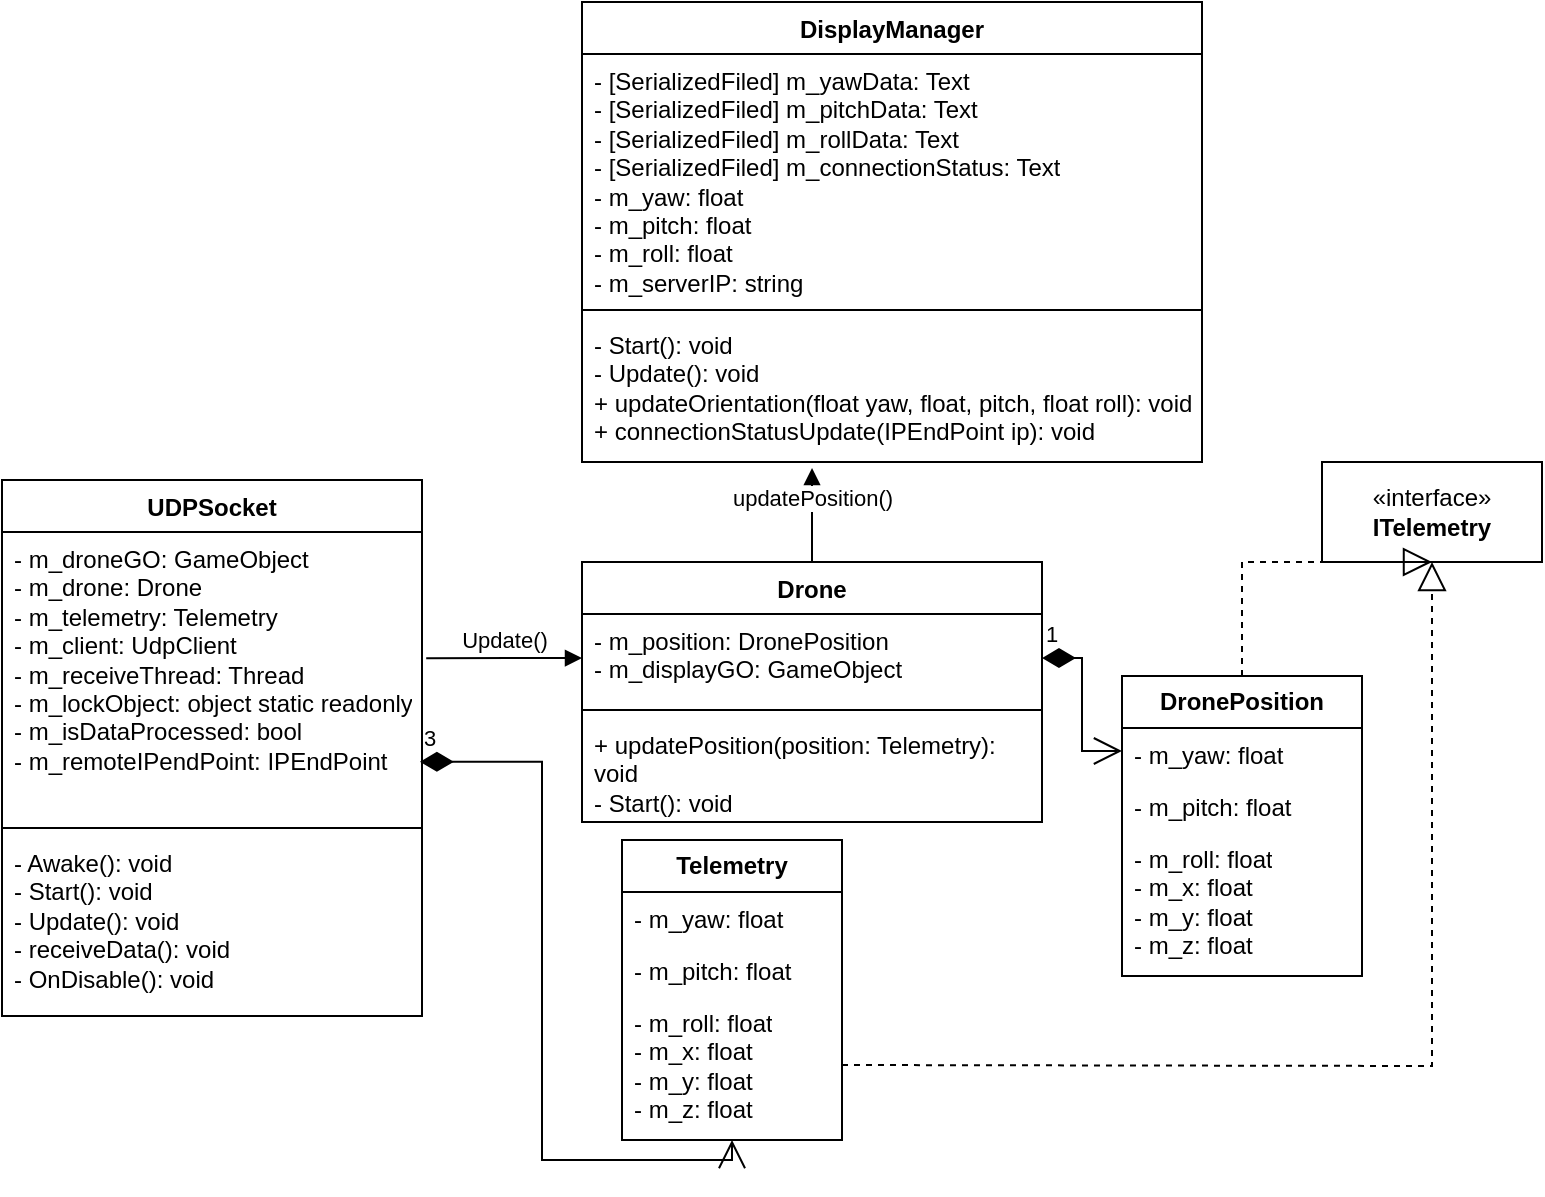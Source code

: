 <mxfile version="24.3.1" type="device">
  <diagram name="Page-1" id="G4UKvpV3LkqQs3GQ_fYg">
    <mxGraphModel dx="2204" dy="1658" grid="1" gridSize="10" guides="1" tooltips="1" connect="1" arrows="1" fold="1" page="1" pageScale="1" pageWidth="850" pageHeight="1100" background="#FFFFFF" math="0" shadow="0">
      <root>
        <mxCell id="0" />
        <mxCell id="1" parent="0" />
        <mxCell id="hmtrDHgZjNP-H5Repfty-1" value="Drone" style="swimlane;fontStyle=1;align=center;verticalAlign=top;childLayout=stackLayout;horizontal=1;startSize=26;horizontalStack=0;resizeParent=1;resizeParentMax=0;resizeLast=0;collapsible=1;marginBottom=0;whiteSpace=wrap;html=1;" vertex="1" parent="1">
          <mxGeometry x="-190" y="21" width="230" height="130" as="geometry" />
        </mxCell>
        <mxCell id="hmtrDHgZjNP-H5Repfty-2" value="&lt;div&gt;- m_position: DronePosition&lt;/div&gt;&lt;div&gt;- m_displayGO: GameObject&lt;br&gt;&lt;/div&gt;" style="text;strokeColor=none;fillColor=none;align=left;verticalAlign=top;spacingLeft=4;spacingRight=4;overflow=hidden;rotatable=0;points=[[0,0.5],[1,0.5]];portConstraint=eastwest;whiteSpace=wrap;html=1;" vertex="1" parent="hmtrDHgZjNP-H5Repfty-1">
          <mxGeometry y="26" width="230" height="44" as="geometry" />
        </mxCell>
        <mxCell id="hmtrDHgZjNP-H5Repfty-3" value="" style="line;strokeWidth=1;fillColor=none;align=left;verticalAlign=middle;spacingTop=-1;spacingLeft=3;spacingRight=3;rotatable=0;labelPosition=right;points=[];portConstraint=eastwest;strokeColor=inherit;" vertex="1" parent="hmtrDHgZjNP-H5Repfty-1">
          <mxGeometry y="70" width="230" height="8" as="geometry" />
        </mxCell>
        <mxCell id="hmtrDHgZjNP-H5Repfty-4" value="&lt;div&gt;+ updatePosition(position: Telemetry): void&lt;/div&gt;&lt;div&gt;- Start(): void&lt;br&gt;&lt;/div&gt;" style="text;strokeColor=none;fillColor=none;align=left;verticalAlign=top;spacingLeft=4;spacingRight=4;overflow=hidden;rotatable=0;points=[[0,0.5],[1,0.5]];portConstraint=eastwest;whiteSpace=wrap;html=1;" vertex="1" parent="hmtrDHgZjNP-H5Repfty-1">
          <mxGeometry y="78" width="230" height="52" as="geometry" />
        </mxCell>
        <mxCell id="hmtrDHgZjNP-H5Repfty-6" value="&lt;b&gt;DronePosition&lt;/b&gt;" style="swimlane;fontStyle=0;childLayout=stackLayout;horizontal=1;startSize=26;fillColor=none;horizontalStack=0;resizeParent=1;resizeParentMax=0;resizeLast=0;collapsible=1;marginBottom=0;whiteSpace=wrap;html=1;" vertex="1" parent="1">
          <mxGeometry x="80" y="78" width="120" height="150" as="geometry" />
        </mxCell>
        <mxCell id="hmtrDHgZjNP-H5Repfty-7" value="- m_yaw: float" style="text;strokeColor=none;fillColor=none;align=left;verticalAlign=top;spacingLeft=4;spacingRight=4;overflow=hidden;rotatable=0;points=[[0,0.5],[1,0.5]];portConstraint=eastwest;whiteSpace=wrap;html=1;" vertex="1" parent="hmtrDHgZjNP-H5Repfty-6">
          <mxGeometry y="26" width="120" height="26" as="geometry" />
        </mxCell>
        <mxCell id="hmtrDHgZjNP-H5Repfty-8" value="- m_pitch: float" style="text;strokeColor=none;fillColor=none;align=left;verticalAlign=top;spacingLeft=4;spacingRight=4;overflow=hidden;rotatable=0;points=[[0,0.5],[1,0.5]];portConstraint=eastwest;whiteSpace=wrap;html=1;" vertex="1" parent="hmtrDHgZjNP-H5Repfty-6">
          <mxGeometry y="52" width="120" height="26" as="geometry" />
        </mxCell>
        <mxCell id="hmtrDHgZjNP-H5Repfty-9" value="&lt;div&gt;- m_roll: float&lt;/div&gt;&lt;div&gt;- m_x: float&lt;/div&gt;&lt;div&gt;- m_y: float&lt;/div&gt;&lt;div&gt;- m_z: float&lt;br&gt;&lt;/div&gt;" style="text;strokeColor=none;fillColor=none;align=left;verticalAlign=top;spacingLeft=4;spacingRight=4;overflow=hidden;rotatable=0;points=[[0,0.5],[1,0.5]];portConstraint=eastwest;whiteSpace=wrap;html=1;" vertex="1" parent="hmtrDHgZjNP-H5Repfty-6">
          <mxGeometry y="78" width="120" height="72" as="geometry" />
        </mxCell>
        <mxCell id="hmtrDHgZjNP-H5Repfty-14" value="1" style="endArrow=open;html=1;endSize=12;startArrow=diamondThin;startSize=14;startFill=1;edgeStyle=orthogonalEdgeStyle;align=left;verticalAlign=bottom;rounded=0;exitX=1;exitY=0.5;exitDx=0;exitDy=0;entryX=0;entryY=0.25;entryDx=0;entryDy=0;" edge="1" parent="1" source="hmtrDHgZjNP-H5Repfty-2" target="hmtrDHgZjNP-H5Repfty-6">
          <mxGeometry x="-1" y="3" relative="1" as="geometry">
            <mxPoint x="-10" y="300" as="sourcePoint" />
            <mxPoint x="150" y="300" as="targetPoint" />
          </mxGeometry>
        </mxCell>
        <mxCell id="hmtrDHgZjNP-H5Repfty-15" value="UDPSocket" style="swimlane;fontStyle=1;align=center;verticalAlign=top;childLayout=stackLayout;horizontal=1;startSize=26;horizontalStack=0;resizeParent=1;resizeParentMax=0;resizeLast=0;collapsible=1;marginBottom=0;whiteSpace=wrap;html=1;" vertex="1" parent="1">
          <mxGeometry x="-480" y="-20" width="210" height="268" as="geometry" />
        </mxCell>
        <mxCell id="hmtrDHgZjNP-H5Repfty-16" value="&lt;div&gt;- m_droneGO: GameObject&lt;/div&gt;&lt;div&gt;- m_drone: Drone&lt;/div&gt;&lt;div&gt;- m_telemetry: Telemetry&lt;br&gt;&lt;/div&gt;&lt;div&gt;- m_client: UdpClient&lt;/div&gt;&lt;div&gt;- m_receiveThread: Thread&lt;/div&gt;&lt;div&gt;- m_lockObject: object static readonly&lt;/div&gt;&lt;div&gt;- m_isDataProcessed: bool&lt;br&gt;&lt;/div&gt;&lt;div&gt;- m_remoteIPendPoint: IPEndPoint&lt;br&gt;&lt;/div&gt;&lt;div&gt;&lt;br&gt;&lt;/div&gt;" style="text;strokeColor=none;fillColor=none;align=left;verticalAlign=top;spacingLeft=4;spacingRight=4;overflow=hidden;rotatable=0;points=[[0,0.5],[1,0.5]];portConstraint=eastwest;whiteSpace=wrap;html=1;" vertex="1" parent="hmtrDHgZjNP-H5Repfty-15">
          <mxGeometry y="26" width="210" height="144" as="geometry" />
        </mxCell>
        <mxCell id="hmtrDHgZjNP-H5Repfty-17" value="" style="line;strokeWidth=1;fillColor=none;align=left;verticalAlign=middle;spacingTop=-1;spacingLeft=3;spacingRight=3;rotatable=0;labelPosition=right;points=[];portConstraint=eastwest;strokeColor=inherit;" vertex="1" parent="hmtrDHgZjNP-H5Repfty-15">
          <mxGeometry y="170" width="210" height="8" as="geometry" />
        </mxCell>
        <mxCell id="hmtrDHgZjNP-H5Repfty-18" value="&lt;div&gt;- Awake(): void&lt;/div&gt;&lt;div&gt;- Start(): void&lt;/div&gt;&lt;div&gt;- Update(): void&lt;/div&gt;&lt;div&gt;- receiveData(): void&lt;br&gt;&lt;/div&gt;&lt;div&gt;- OnDisable(): void &lt;br&gt;&lt;/div&gt;" style="text;strokeColor=none;fillColor=none;align=left;verticalAlign=top;spacingLeft=4;spacingRight=4;overflow=hidden;rotatable=0;points=[[0,0.5],[1,0.5]];portConstraint=eastwest;whiteSpace=wrap;html=1;" vertex="1" parent="hmtrDHgZjNP-H5Repfty-15">
          <mxGeometry y="178" width="210" height="90" as="geometry" />
        </mxCell>
        <mxCell id="hmtrDHgZjNP-H5Repfty-21" value="&lt;b&gt;Telemetry&lt;/b&gt;" style="swimlane;fontStyle=0;childLayout=stackLayout;horizontal=1;startSize=26;fillColor=none;horizontalStack=0;resizeParent=1;resizeParentMax=0;resizeLast=0;collapsible=1;marginBottom=0;whiteSpace=wrap;html=1;" vertex="1" parent="1">
          <mxGeometry x="-170" y="160" width="110" height="150" as="geometry" />
        </mxCell>
        <mxCell id="hmtrDHgZjNP-H5Repfty-22" value="- m_yaw: float" style="text;strokeColor=none;fillColor=none;align=left;verticalAlign=top;spacingLeft=4;spacingRight=4;overflow=hidden;rotatable=0;points=[[0,0.5],[1,0.5]];portConstraint=eastwest;whiteSpace=wrap;html=1;" vertex="1" parent="hmtrDHgZjNP-H5Repfty-21">
          <mxGeometry y="26" width="110" height="26" as="geometry" />
        </mxCell>
        <mxCell id="hmtrDHgZjNP-H5Repfty-23" value="- m_pitch: float" style="text;strokeColor=none;fillColor=none;align=left;verticalAlign=top;spacingLeft=4;spacingRight=4;overflow=hidden;rotatable=0;points=[[0,0.5],[1,0.5]];portConstraint=eastwest;whiteSpace=wrap;html=1;" vertex="1" parent="hmtrDHgZjNP-H5Repfty-21">
          <mxGeometry y="52" width="110" height="26" as="geometry" />
        </mxCell>
        <mxCell id="hmtrDHgZjNP-H5Repfty-24" value="&lt;div&gt;- m_roll: float&lt;/div&gt;&lt;div&gt;- m_x: float&lt;/div&gt;&lt;div&gt;- m_y: float&lt;/div&gt;&lt;div&gt;- m_z: float&lt;br&gt;&lt;/div&gt;" style="text;strokeColor=none;fillColor=none;align=left;verticalAlign=top;spacingLeft=4;spacingRight=4;overflow=hidden;rotatable=0;points=[[0,0.5],[1,0.5]];portConstraint=eastwest;whiteSpace=wrap;html=1;" vertex="1" parent="hmtrDHgZjNP-H5Repfty-21">
          <mxGeometry y="78" width="110" height="72" as="geometry" />
        </mxCell>
        <mxCell id="hmtrDHgZjNP-H5Repfty-25" value="«interface»&lt;br&gt;&lt;b&gt;ITelemetry&lt;/b&gt;" style="html=1;whiteSpace=wrap;" vertex="1" parent="1">
          <mxGeometry x="180" y="-29" width="110" height="50" as="geometry" />
        </mxCell>
        <mxCell id="hmtrDHgZjNP-H5Repfty-26" value="" style="endArrow=block;dashed=1;endFill=0;endSize=12;html=1;rounded=0;exitX=0.5;exitY=0;exitDx=0;exitDy=0;entryX=0.5;entryY=1;entryDx=0;entryDy=0;" edge="1" parent="1" source="hmtrDHgZjNP-H5Repfty-6" target="hmtrDHgZjNP-H5Repfty-25">
          <mxGeometry width="160" relative="1" as="geometry">
            <mxPoint x="-70" y="220" as="sourcePoint" />
            <mxPoint x="90" y="220" as="targetPoint" />
            <Array as="points">
              <mxPoint x="140" y="21" />
            </Array>
          </mxGeometry>
        </mxCell>
        <mxCell id="hmtrDHgZjNP-H5Repfty-28" value="3" style="endArrow=open;html=1;endSize=12;startArrow=diamondThin;startSize=14;startFill=1;edgeStyle=orthogonalEdgeStyle;align=left;verticalAlign=bottom;rounded=0;exitX=0.995;exitY=0.798;exitDx=0;exitDy=0;exitPerimeter=0;entryX=0.5;entryY=1;entryDx=0;entryDy=0;" edge="1" parent="1" source="hmtrDHgZjNP-H5Repfty-16" target="hmtrDHgZjNP-H5Repfty-21">
          <mxGeometry x="-1" y="3" relative="1" as="geometry">
            <mxPoint x="-70" y="220" as="sourcePoint" />
            <mxPoint x="90" y="220" as="targetPoint" />
            <Array as="points">
              <mxPoint x="-210" y="121" />
              <mxPoint x="-210" y="320" />
              <mxPoint x="-115" y="320" />
            </Array>
          </mxGeometry>
        </mxCell>
        <mxCell id="hmtrDHgZjNP-H5Repfty-30" value="&lt;b&gt;DisplayManager&lt;/b&gt;" style="swimlane;fontStyle=1;align=center;verticalAlign=top;childLayout=stackLayout;horizontal=1;startSize=26;horizontalStack=0;resizeParent=1;resizeParentMax=0;resizeLast=0;collapsible=1;marginBottom=0;whiteSpace=wrap;html=1;" vertex="1" parent="1">
          <mxGeometry x="-190" y="-259" width="310" height="230" as="geometry" />
        </mxCell>
        <mxCell id="hmtrDHgZjNP-H5Repfty-31" value="&lt;div&gt;- [SerializedFiled] m_yawData: Text&lt;/div&gt;&lt;div&gt;- [SerializedFiled] m_pitchData: Text&lt;/div&gt;&lt;div&gt;- [SerializedFiled] m_rollData: Text&lt;/div&gt;&lt;div&gt;- [SerializedFiled] m_connectionStatus: Text&lt;/div&gt;&lt;div&gt;- m_yaw: float&lt;/div&gt;&lt;div&gt;- m_pitch: float&lt;br&gt;&lt;/div&gt;&lt;div&gt;- m_roll: float&lt;/div&gt;&lt;div&gt;- m_serverIP: string&lt;br&gt;&lt;/div&gt;&lt;div&gt;&lt;br&gt;&lt;/div&gt;" style="text;strokeColor=none;fillColor=none;align=left;verticalAlign=top;spacingLeft=4;spacingRight=4;overflow=hidden;rotatable=0;points=[[0,0.5],[1,0.5]];portConstraint=eastwest;whiteSpace=wrap;html=1;" vertex="1" parent="hmtrDHgZjNP-H5Repfty-30">
          <mxGeometry y="26" width="310" height="124" as="geometry" />
        </mxCell>
        <mxCell id="hmtrDHgZjNP-H5Repfty-32" value="" style="line;strokeWidth=1;fillColor=none;align=left;verticalAlign=middle;spacingTop=-1;spacingLeft=3;spacingRight=3;rotatable=0;labelPosition=right;points=[];portConstraint=eastwest;strokeColor=inherit;" vertex="1" parent="hmtrDHgZjNP-H5Repfty-30">
          <mxGeometry y="150" width="310" height="8" as="geometry" />
        </mxCell>
        <mxCell id="hmtrDHgZjNP-H5Repfty-33" value="&lt;div&gt;- Start(): void&lt;/div&gt;&lt;div&gt;- Update(): void&lt;/div&gt;&lt;div&gt;+ updateOrientation(float yaw, float, pitch, float roll): void&lt;/div&gt;&lt;div&gt;+ connectionStatusUpdate(IPEndPoint ip): void&lt;br&gt;&lt;/div&gt;" style="text;strokeColor=none;fillColor=none;align=left;verticalAlign=top;spacingLeft=4;spacingRight=4;overflow=hidden;rotatable=0;points=[[0,0.5],[1,0.5]];portConstraint=eastwest;whiteSpace=wrap;html=1;" vertex="1" parent="hmtrDHgZjNP-H5Repfty-30">
          <mxGeometry y="158" width="310" height="72" as="geometry" />
        </mxCell>
        <mxCell id="hmtrDHgZjNP-H5Repfty-34" value="" style="endArrow=block;dashed=1;endFill=0;endSize=12;html=1;rounded=0;exitX=1;exitY=0.75;exitDx=0;exitDy=0;entryX=0.5;entryY=1;entryDx=0;entryDy=0;" edge="1" parent="1" source="hmtrDHgZjNP-H5Repfty-21" target="hmtrDHgZjNP-H5Repfty-25">
          <mxGeometry width="160" relative="1" as="geometry">
            <mxPoint x="120" y="110" as="sourcePoint" />
            <mxPoint x="280" y="110" as="targetPoint" />
            <Array as="points">
              <mxPoint x="235" y="273" />
            </Array>
          </mxGeometry>
        </mxCell>
        <mxCell id="hmtrDHgZjNP-H5Repfty-35" value="updatePosition()" style="html=1;verticalAlign=bottom;endArrow=block;curved=0;rounded=0;exitX=0.5;exitY=0;exitDx=0;exitDy=0;entryX=0.371;entryY=1.042;entryDx=0;entryDy=0;entryPerimeter=0;" edge="1" parent="1" source="hmtrDHgZjNP-H5Repfty-1" target="hmtrDHgZjNP-H5Repfty-33">
          <mxGeometry width="80" relative="1" as="geometry">
            <mxPoint x="160" y="-10" as="sourcePoint" />
            <mxPoint x="240" y="-10" as="targetPoint" />
          </mxGeometry>
        </mxCell>
        <mxCell id="hmtrDHgZjNP-H5Repfty-36" value="Update()" style="html=1;verticalAlign=bottom;endArrow=block;curved=0;rounded=0;exitX=1.01;exitY=0.438;exitDx=0;exitDy=0;entryX=0;entryY=0.5;entryDx=0;entryDy=0;exitPerimeter=0;" edge="1" parent="1" source="hmtrDHgZjNP-H5Repfty-16" target="hmtrDHgZjNP-H5Repfty-2">
          <mxGeometry width="80" relative="1" as="geometry">
            <mxPoint x="160" y="40" as="sourcePoint" />
            <mxPoint x="240" y="40" as="targetPoint" />
          </mxGeometry>
        </mxCell>
      </root>
    </mxGraphModel>
  </diagram>
</mxfile>
